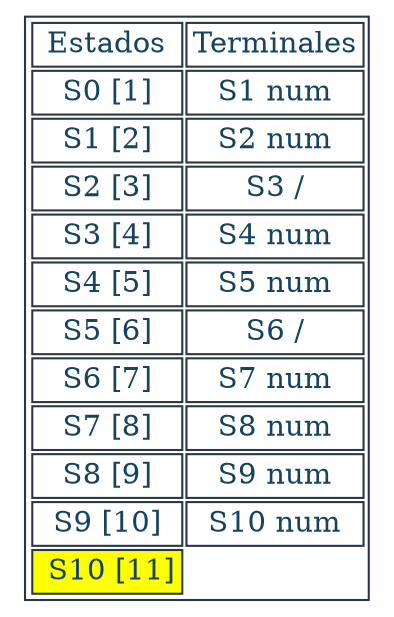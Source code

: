 digraph T {
aHtmlTable [
   shape=plaintext
   color="#283747" fontcolor="#154360" label=<

   <table border='1' cellborder='1'>
   <tr>
      <td>Estados</td>
      <td>Terminales</td>
   </tr><tr><td>S0 [1]</td><td>S1 num</td></tr><tr><td>S1 [2]</td><td>S2 num</td></tr><tr><td>S2 [3]</td><td>S3 /</td></tr><tr><td>S3 [4]</td><td>S4 num</td></tr><tr><td>S4 [5]</td><td>S5 num</td></tr><tr><td>S5 [6]</td><td>S6 /</td></tr><tr><td>S6 [7]</td><td>S7 num</td></tr><tr><td>S7 [8]</td><td>S8 num</td></tr><tr><td>S8 [9]</td><td>S9 num</td></tr><tr><td>S9 [10]</td><td>S10 num</td></tr><tr><td bgcolor="yellow"> S10 [11]</td></tr></table>

   >]; 

}